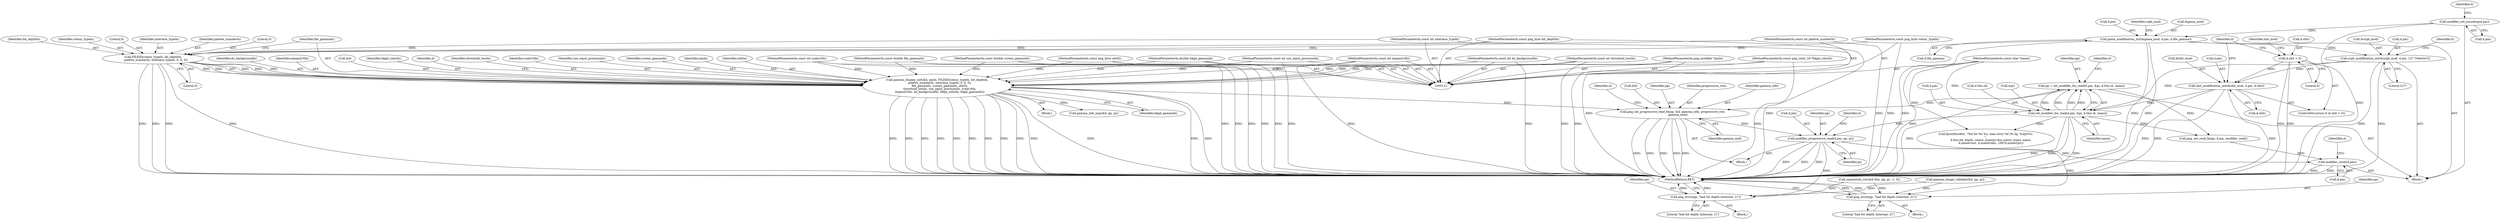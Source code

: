 digraph "0_Android_9d4853418ab2f754c2b63e091c29c5529b8b86ca_48@API" {
"1000257" [label="(Call,png_set_progressive_read_fn(pp, &d, gamma_info, progressive_row,\n            gamma_end))"];
"1000229" [label="(Call,pp = set_modifier_for_read(d.pm, &pi, d.this.id, name))"];
"1000231" [label="(Call,set_modifier_for_read(d.pm, &pi, d.this.id, name))"];
"1000214" [label="(Call,sbit_modification_init(&sbit_mod, d.pm, d.sbit))"];
"1000201" [label="(Call,srgb_modification_init(&srgb_mod, d.pm, 127 /*delete*/))"];
"1000192" [label="(Call,gama_modification_init(&gama_mod, d.pm, d.file_gamma))"];
"1000172" [label="(Call,modifier_set_encoding(d.pm))"];
"1000209" [label="(Call,d.sbit > 0)"];
"1000122" [label="(MethodParameterIn,const char *name)"];
"1000137" [label="(Call,gamma_display_init(&d, pmIn, FILEID(colour_typeIn, bit_depthIn,\n      palette_numberIn, interlace_typeIn, 0, 0, 0),\n      file_gammaIn, screen_gammaIn, sbitIn,\n      threshold_testIn, use_input_precisionIn, scale16In,\n      expand16In, do_backgroundIn, bkgd_colorIn, bkgd_gammaIn))"];
"1000113" [label="(MethodParameterIn,png_modifier *pmIn)"];
"1000141" [label="(Call,FILEID(colour_typeIn, bit_depthIn,\n      palette_numberIn, interlace_typeIn, 0, 0, 0))"];
"1000114" [label="(MethodParameterIn,const png_byte colour_typeIn)"];
"1000115" [label="(MethodParameterIn,const png_byte bit_depthIn)"];
"1000116" [label="(MethodParameterIn,const int palette_numberIn)"];
"1000117" [label="(MethodParameterIn,const int interlace_typeIn)"];
"1000118" [label="(MethodParameterIn,const double file_gammaIn)"];
"1000119" [label="(MethodParameterIn,const double screen_gammaIn)"];
"1000120" [label="(MethodParameterIn,const png_byte sbitIn)"];
"1000121" [label="(MethodParameterIn,const int threshold_testIn)"];
"1000123" [label="(MethodParameterIn,const int use_input_precisionIn)"];
"1000124" [label="(MethodParameterIn,const int scale16In)"];
"1000125" [label="(MethodParameterIn,const int expand16In)"];
"1000126" [label="(MethodParameterIn,const int do_backgroundIn)"];
"1000127" [label="(MethodParameterIn,const png_color_16 *bkgd_colorIn)"];
"1000128" [label="(MethodParameterIn,double bkgd_gammaIn)"];
"1000264" [label="(Call,modifier_progressive_read(d.pm, pp, pi))"];
"1000318" [label="(Call,modifier_reset(d.pm))"];
"1000478" [label="(Call,png_error(pp, \"bad bit depth (internal: 1)\"))"];
"1000549" [label="(Call,png_error(pp, \"bad bit depth (internal: 2)\"))"];
"1000265" [label="(Call,d.pm)"];
"1000326" [label="(Identifier,d)"];
"1000117" [label="(MethodParameterIn,const int interlace_typeIn)"];
"1000235" [label="(Call,&pi)"];
"1000340" [label="(Call,fprintf(stderr, \"%d bit %s %s: max error %f (%.2g, %2g%%)\n\",\n            d.this.bit_depth, colour_types[d.this.colour_type], name,\n            d.maxerrout, d.maxerrabs, 100*d.maxerrpc))"];
"1000114" [label="(MethodParameterIn,const png_byte colour_typeIn)"];
"1000120" [label="(MethodParameterIn,const png_byte sbitIn)"];
"1000286" [label="(Call,sequential_row(&d.this, pp, pi, -1, 0))"];
"1000127" [label="(MethodParameterIn,const png_color_16 *bkgd_colorIn)"];
"1000551" [label="(Literal,\"bad bit depth (internal: 2)\")"];
"1000207" [label="(Literal,127)"];
"1000230" [label="(Identifier,pp)"];
"1000137" [label="(Call,gamma_display_init(&d, pmIn, FILEID(colour_typeIn, bit_depthIn,\n      palette_numberIn, interlace_typeIn, 0, 0, 0),\n      file_gammaIn, screen_gammaIn, sbitIn,\n      threshold_testIn, use_input_precisionIn, scale16In,\n      expand16In, do_backgroundIn, bkgd_colorIn, bkgd_gammaIn))"];
"1000128" [label="(MethodParameterIn,double bkgd_gammaIn)"];
"1000505" [label="(Block,)"];
"1000158" [label="(Identifier,bkgd_gammaIn)"];
"1000122" [label="(MethodParameterIn,const char *name)"];
"1000154" [label="(Identifier,scale16In)"];
"1000153" [label="(Identifier,use_input_precisionIn)"];
"1000116" [label="(MethodParameterIn,const int palette_numberIn)"];
"1000226" [label="(Identifier,d)"];
"1000479" [label="(Identifier,pp)"];
"1000125" [label="(MethodParameterIn,const int expand16In)"];
"1000204" [label="(Call,d.pm)"];
"1000179" [label="(Identifier,d)"];
"1000232" [label="(Call,d.pm)"];
"1000478" [label="(Call,png_error(pp, \"bad bit depth (internal: 1)\"))"];
"1000144" [label="(Identifier,palette_numberIn)"];
"1000266" [label="(Identifier,d)"];
"1000256" [label="(Block,)"];
"1000118" [label="(MethodParameterIn,const double file_gammaIn)"];
"1000319" [label="(Call,d.pm)"];
"1000173" [label="(Call,d.pm)"];
"1000147" [label="(Literal,0)"];
"1000150" [label="(Identifier,screen_gammaIn)"];
"1000581" [label="(MethodReturn,RET)"];
"1000216" [label="(Identifier,sbit_mod)"];
"1000159" [label="(Block,)"];
"1000550" [label="(Identifier,pp)"];
"1000246" [label="(Identifier,d)"];
"1000231" [label="(Call,set_modifier_for_read(d.pm, &pi, d.this.id, name))"];
"1000259" [label="(Call,&d)"];
"1000217" [label="(Call,d.pm)"];
"1000172" [label="(Call,modifier_set_encoding(d.pm))"];
"1000201" [label="(Call,srgb_modification_init(&srgb_mod, d.pm, 127 /*delete*/))"];
"1000209" [label="(Call,d.sbit > 0)"];
"1000143" [label="(Identifier,bit_depthIn)"];
"1000126" [label="(MethodParameterIn,const int do_backgroundIn)"];
"1000140" [label="(Identifier,pmIn)"];
"1000268" [label="(Identifier,pp)"];
"1000142" [label="(Identifier,colour_typeIn)"];
"1000151" [label="(Identifier,sbitIn)"];
"1000237" [label="(Call,d.this.id)"];
"1000264" [label="(Call,modifier_progressive_read(d.pm, pp, pi))"];
"1000115" [label="(MethodParameterIn,const png_byte bit_depthIn)"];
"1000113" [label="(MethodParameterIn,png_modifier *pmIn)"];
"1000141" [label="(Call,FILEID(colour_typeIn, bit_depthIn,\n      palette_numberIn, interlace_typeIn, 0, 0, 0))"];
"1000193" [label="(Call,&gama_mod)"];
"1000129" [label="(Block,)"];
"1000208" [label="(ControlStructure,if (d.sbit > 0))"];
"1000156" [label="(Identifier,do_backgroundIn)"];
"1000320" [label="(Identifier,d)"];
"1000257" [label="(Call,png_set_progressive_read_fn(pp, &d, gamma_info, progressive_row,\n            gamma_end))"];
"1000211" [label="(Identifier,d)"];
"1000263" [label="(Identifier,gamma_end)"];
"1000272" [label="(Call,png_set_read_fn(pp, d.pm, modifier_read))"];
"1000198" [label="(Call,d.file_gamma)"];
"1000192" [label="(Call,gama_modification_init(&gama_mod, d.pm, d.file_gamma))"];
"1000195" [label="(Call,d.pm)"];
"1000210" [label="(Call,d.sbit)"];
"1000214" [label="(Call,sbit_modification_init(&sbit_mod, d.pm, d.sbit))"];
"1000203" [label="(Identifier,srgb_mod)"];
"1000155" [label="(Identifier,expand16In)"];
"1000202" [label="(Call,&srgb_mod)"];
"1000549" [label="(Call,png_error(pp, \"bad bit depth (internal: 2)\"))"];
"1000146" [label="(Literal,0)"];
"1000220" [label="(Call,d.sbit)"];
"1000138" [label="(Call,&d)"];
"1000145" [label="(Identifier,interlace_typeIn)"];
"1000303" [label="(Call,gamma_image_validate(&d, pp, pi))"];
"1000242" [label="(Identifier,name)"];
"1000157" [label="(Identifier,bkgd_colorIn)"];
"1000119" [label="(MethodParameterIn,const double screen_gammaIn)"];
"1000124" [label="(MethodParameterIn,const int scale16In)"];
"1000213" [label="(Literal,0)"];
"1000258" [label="(Identifier,pp)"];
"1000480" [label="(Literal,\"bad bit depth (internal: 1)\")"];
"1000123" [label="(MethodParameterIn,const int use_input_precisionIn)"];
"1000168" [label="(Identifier,d)"];
"1000262" [label="(Identifier,progressive_row)"];
"1000152" [label="(Identifier,threshold_testIn)"];
"1000318" [label="(Call,modifier_reset(d.pm))"];
"1000281" [label="(Call,gamma_info_imp(&d, pp, pi))"];
"1000390" [label="(Block,)"];
"1000269" [label="(Identifier,pi)"];
"1000149" [label="(Identifier,file_gammaIn)"];
"1000261" [label="(Identifier,gamma_info)"];
"1000148" [label="(Literal,0)"];
"1000215" [label="(Call,&sbit_mod)"];
"1000229" [label="(Call,pp = set_modifier_for_read(d.pm, &pi, d.this.id, name))"];
"1000121" [label="(MethodParameterIn,const int threshold_testIn)"];
"1000257" -> "1000256"  [label="AST: "];
"1000257" -> "1000263"  [label="CFG: "];
"1000258" -> "1000257"  [label="AST: "];
"1000259" -> "1000257"  [label="AST: "];
"1000261" -> "1000257"  [label="AST: "];
"1000262" -> "1000257"  [label="AST: "];
"1000263" -> "1000257"  [label="AST: "];
"1000266" -> "1000257"  [label="CFG: "];
"1000257" -> "1000581"  [label="DDG: "];
"1000257" -> "1000581"  [label="DDG: "];
"1000257" -> "1000581"  [label="DDG: "];
"1000257" -> "1000581"  [label="DDG: "];
"1000257" -> "1000581"  [label="DDG: "];
"1000229" -> "1000257"  [label="DDG: "];
"1000137" -> "1000257"  [label="DDG: "];
"1000257" -> "1000264"  [label="DDG: "];
"1000229" -> "1000159"  [label="AST: "];
"1000229" -> "1000231"  [label="CFG: "];
"1000230" -> "1000229"  [label="AST: "];
"1000231" -> "1000229"  [label="AST: "];
"1000246" -> "1000229"  [label="CFG: "];
"1000229" -> "1000581"  [label="DDG: "];
"1000231" -> "1000229"  [label="DDG: "];
"1000231" -> "1000229"  [label="DDG: "];
"1000231" -> "1000229"  [label="DDG: "];
"1000231" -> "1000229"  [label="DDG: "];
"1000229" -> "1000272"  [label="DDG: "];
"1000231" -> "1000242"  [label="CFG: "];
"1000232" -> "1000231"  [label="AST: "];
"1000235" -> "1000231"  [label="AST: "];
"1000237" -> "1000231"  [label="AST: "];
"1000242" -> "1000231"  [label="AST: "];
"1000231" -> "1000581"  [label="DDG: "];
"1000231" -> "1000581"  [label="DDG: "];
"1000231" -> "1000581"  [label="DDG: "];
"1000214" -> "1000231"  [label="DDG: "];
"1000201" -> "1000231"  [label="DDG: "];
"1000122" -> "1000231"  [label="DDG: "];
"1000231" -> "1000264"  [label="DDG: "];
"1000231" -> "1000272"  [label="DDG: "];
"1000231" -> "1000340"  [label="DDG: "];
"1000214" -> "1000208"  [label="AST: "];
"1000214" -> "1000220"  [label="CFG: "];
"1000215" -> "1000214"  [label="AST: "];
"1000217" -> "1000214"  [label="AST: "];
"1000220" -> "1000214"  [label="AST: "];
"1000226" -> "1000214"  [label="CFG: "];
"1000214" -> "1000581"  [label="DDG: "];
"1000214" -> "1000581"  [label="DDG: "];
"1000214" -> "1000581"  [label="DDG: "];
"1000201" -> "1000214"  [label="DDG: "];
"1000209" -> "1000214"  [label="DDG: "];
"1000201" -> "1000159"  [label="AST: "];
"1000201" -> "1000207"  [label="CFG: "];
"1000202" -> "1000201"  [label="AST: "];
"1000204" -> "1000201"  [label="AST: "];
"1000207" -> "1000201"  [label="AST: "];
"1000211" -> "1000201"  [label="CFG: "];
"1000201" -> "1000581"  [label="DDG: "];
"1000201" -> "1000581"  [label="DDG: "];
"1000192" -> "1000201"  [label="DDG: "];
"1000192" -> "1000159"  [label="AST: "];
"1000192" -> "1000198"  [label="CFG: "];
"1000193" -> "1000192"  [label="AST: "];
"1000195" -> "1000192"  [label="AST: "];
"1000198" -> "1000192"  [label="AST: "];
"1000203" -> "1000192"  [label="CFG: "];
"1000192" -> "1000581"  [label="DDG: "];
"1000192" -> "1000581"  [label="DDG: "];
"1000192" -> "1000581"  [label="DDG: "];
"1000172" -> "1000192"  [label="DDG: "];
"1000172" -> "1000159"  [label="AST: "];
"1000172" -> "1000173"  [label="CFG: "];
"1000173" -> "1000172"  [label="AST: "];
"1000179" -> "1000172"  [label="CFG: "];
"1000172" -> "1000581"  [label="DDG: "];
"1000209" -> "1000208"  [label="AST: "];
"1000209" -> "1000213"  [label="CFG: "];
"1000210" -> "1000209"  [label="AST: "];
"1000213" -> "1000209"  [label="AST: "];
"1000216" -> "1000209"  [label="CFG: "];
"1000226" -> "1000209"  [label="CFG: "];
"1000209" -> "1000581"  [label="DDG: "];
"1000209" -> "1000581"  [label="DDG: "];
"1000122" -> "1000112"  [label="AST: "];
"1000122" -> "1000581"  [label="DDG: "];
"1000122" -> "1000340"  [label="DDG: "];
"1000137" -> "1000129"  [label="AST: "];
"1000137" -> "1000158"  [label="CFG: "];
"1000138" -> "1000137"  [label="AST: "];
"1000140" -> "1000137"  [label="AST: "];
"1000141" -> "1000137"  [label="AST: "];
"1000149" -> "1000137"  [label="AST: "];
"1000150" -> "1000137"  [label="AST: "];
"1000151" -> "1000137"  [label="AST: "];
"1000152" -> "1000137"  [label="AST: "];
"1000153" -> "1000137"  [label="AST: "];
"1000154" -> "1000137"  [label="AST: "];
"1000155" -> "1000137"  [label="AST: "];
"1000156" -> "1000137"  [label="AST: "];
"1000157" -> "1000137"  [label="AST: "];
"1000158" -> "1000137"  [label="AST: "];
"1000168" -> "1000137"  [label="CFG: "];
"1000137" -> "1000581"  [label="DDG: "];
"1000137" -> "1000581"  [label="DDG: "];
"1000137" -> "1000581"  [label="DDG: "];
"1000137" -> "1000581"  [label="DDG: "];
"1000137" -> "1000581"  [label="DDG: "];
"1000137" -> "1000581"  [label="DDG: "];
"1000137" -> "1000581"  [label="DDG: "];
"1000137" -> "1000581"  [label="DDG: "];
"1000137" -> "1000581"  [label="DDG: "];
"1000137" -> "1000581"  [label="DDG: "];
"1000137" -> "1000581"  [label="DDG: "];
"1000137" -> "1000581"  [label="DDG: "];
"1000137" -> "1000581"  [label="DDG: "];
"1000113" -> "1000137"  [label="DDG: "];
"1000141" -> "1000137"  [label="DDG: "];
"1000141" -> "1000137"  [label="DDG: "];
"1000141" -> "1000137"  [label="DDG: "];
"1000141" -> "1000137"  [label="DDG: "];
"1000141" -> "1000137"  [label="DDG: "];
"1000118" -> "1000137"  [label="DDG: "];
"1000119" -> "1000137"  [label="DDG: "];
"1000120" -> "1000137"  [label="DDG: "];
"1000121" -> "1000137"  [label="DDG: "];
"1000123" -> "1000137"  [label="DDG: "];
"1000124" -> "1000137"  [label="DDG: "];
"1000125" -> "1000137"  [label="DDG: "];
"1000126" -> "1000137"  [label="DDG: "];
"1000127" -> "1000137"  [label="DDG: "];
"1000128" -> "1000137"  [label="DDG: "];
"1000137" -> "1000281"  [label="DDG: "];
"1000113" -> "1000112"  [label="AST: "];
"1000113" -> "1000581"  [label="DDG: "];
"1000141" -> "1000148"  [label="CFG: "];
"1000142" -> "1000141"  [label="AST: "];
"1000143" -> "1000141"  [label="AST: "];
"1000144" -> "1000141"  [label="AST: "];
"1000145" -> "1000141"  [label="AST: "];
"1000146" -> "1000141"  [label="AST: "];
"1000147" -> "1000141"  [label="AST: "];
"1000148" -> "1000141"  [label="AST: "];
"1000149" -> "1000141"  [label="CFG: "];
"1000141" -> "1000581"  [label="DDG: "];
"1000141" -> "1000581"  [label="DDG: "];
"1000141" -> "1000581"  [label="DDG: "];
"1000141" -> "1000581"  [label="DDG: "];
"1000114" -> "1000141"  [label="DDG: "];
"1000115" -> "1000141"  [label="DDG: "];
"1000116" -> "1000141"  [label="DDG: "];
"1000117" -> "1000141"  [label="DDG: "];
"1000114" -> "1000112"  [label="AST: "];
"1000114" -> "1000581"  [label="DDG: "];
"1000115" -> "1000112"  [label="AST: "];
"1000115" -> "1000581"  [label="DDG: "];
"1000116" -> "1000112"  [label="AST: "];
"1000116" -> "1000581"  [label="DDG: "];
"1000117" -> "1000112"  [label="AST: "];
"1000117" -> "1000581"  [label="DDG: "];
"1000118" -> "1000112"  [label="AST: "];
"1000118" -> "1000581"  [label="DDG: "];
"1000119" -> "1000112"  [label="AST: "];
"1000119" -> "1000581"  [label="DDG: "];
"1000120" -> "1000112"  [label="AST: "];
"1000120" -> "1000581"  [label="DDG: "];
"1000121" -> "1000112"  [label="AST: "];
"1000121" -> "1000581"  [label="DDG: "];
"1000123" -> "1000112"  [label="AST: "];
"1000123" -> "1000581"  [label="DDG: "];
"1000124" -> "1000112"  [label="AST: "];
"1000124" -> "1000581"  [label="DDG: "];
"1000125" -> "1000112"  [label="AST: "];
"1000125" -> "1000581"  [label="DDG: "];
"1000126" -> "1000112"  [label="AST: "];
"1000126" -> "1000581"  [label="DDG: "];
"1000127" -> "1000112"  [label="AST: "];
"1000127" -> "1000581"  [label="DDG: "];
"1000128" -> "1000112"  [label="AST: "];
"1000128" -> "1000581"  [label="DDG: "];
"1000264" -> "1000256"  [label="AST: "];
"1000264" -> "1000269"  [label="CFG: "];
"1000265" -> "1000264"  [label="AST: "];
"1000268" -> "1000264"  [label="AST: "];
"1000269" -> "1000264"  [label="AST: "];
"1000320" -> "1000264"  [label="CFG: "];
"1000264" -> "1000581"  [label="DDG: "];
"1000264" -> "1000581"  [label="DDG: "];
"1000264" -> "1000581"  [label="DDG: "];
"1000264" -> "1000318"  [label="DDG: "];
"1000264" -> "1000478"  [label="DDG: "];
"1000264" -> "1000549"  [label="DDG: "];
"1000318" -> "1000159"  [label="AST: "];
"1000318" -> "1000319"  [label="CFG: "];
"1000319" -> "1000318"  [label="AST: "];
"1000326" -> "1000318"  [label="CFG: "];
"1000318" -> "1000581"  [label="DDG: "];
"1000318" -> "1000581"  [label="DDG: "];
"1000272" -> "1000318"  [label="DDG: "];
"1000478" -> "1000390"  [label="AST: "];
"1000478" -> "1000480"  [label="CFG: "];
"1000479" -> "1000478"  [label="AST: "];
"1000480" -> "1000478"  [label="AST: "];
"1000581" -> "1000478"  [label="CFG: "];
"1000478" -> "1000581"  [label="DDG: "];
"1000478" -> "1000581"  [label="DDG: "];
"1000286" -> "1000478"  [label="DDG: "];
"1000303" -> "1000478"  [label="DDG: "];
"1000549" -> "1000505"  [label="AST: "];
"1000549" -> "1000551"  [label="CFG: "];
"1000550" -> "1000549"  [label="AST: "];
"1000551" -> "1000549"  [label="AST: "];
"1000581" -> "1000549"  [label="CFG: "];
"1000549" -> "1000581"  [label="DDG: "];
"1000549" -> "1000581"  [label="DDG: "];
"1000286" -> "1000549"  [label="DDG: "];
"1000303" -> "1000549"  [label="DDG: "];
}
